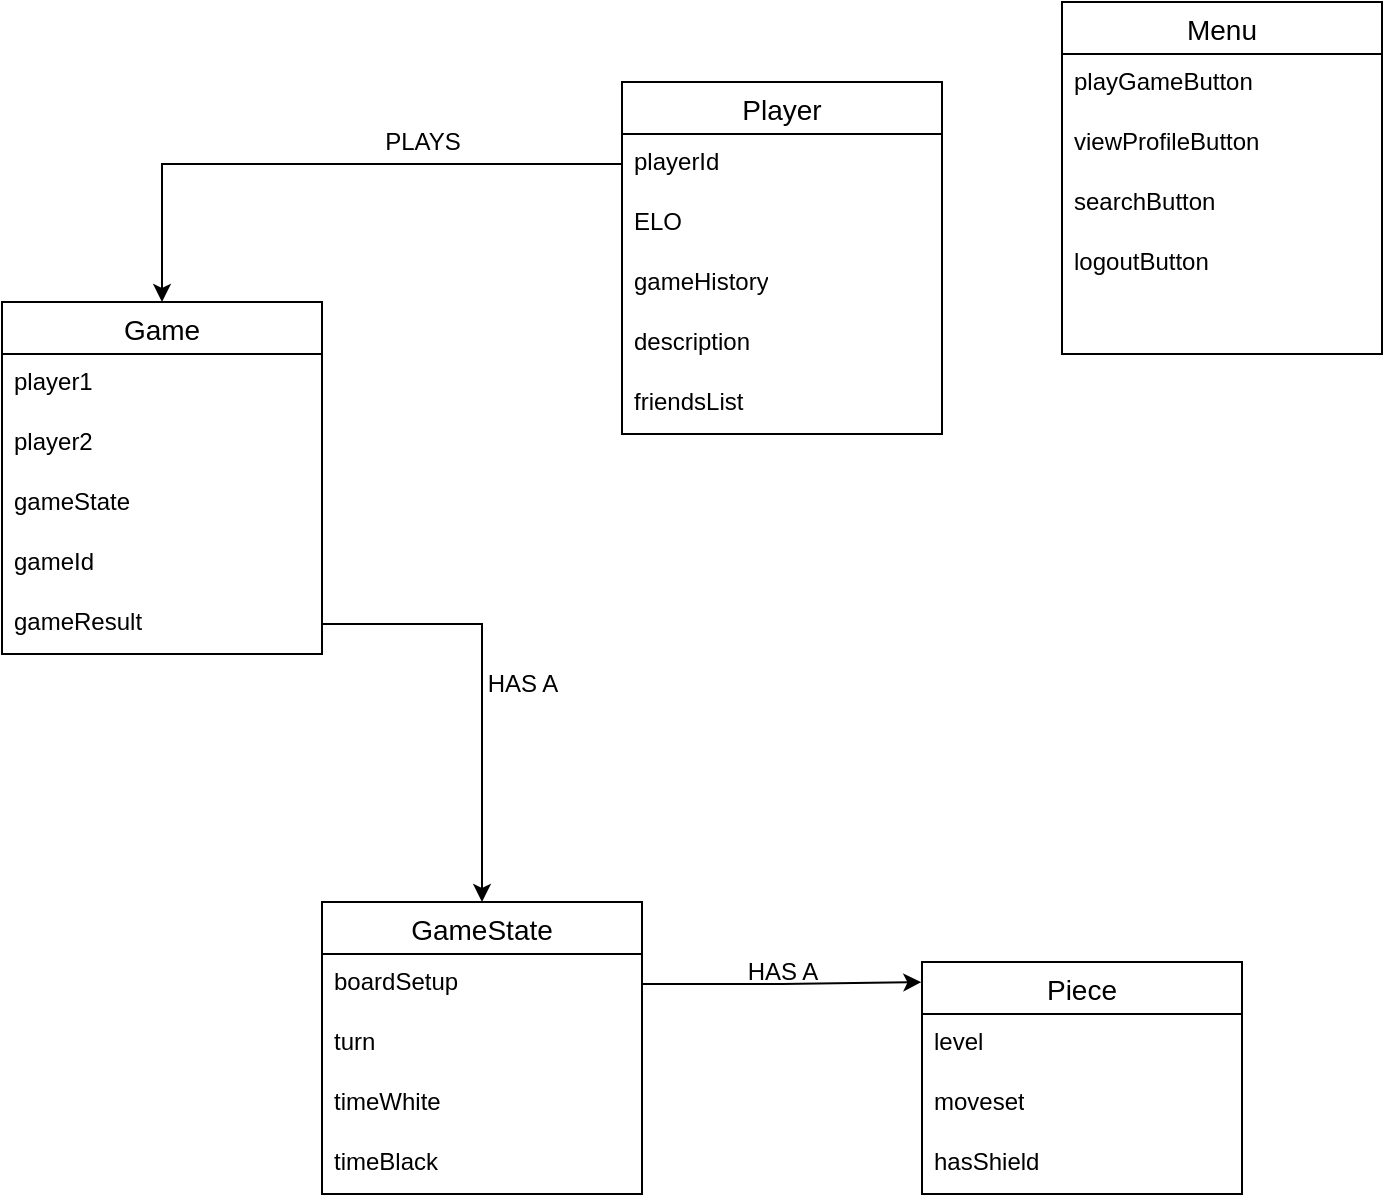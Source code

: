 <mxfile version="21.0.8" type="device"><diagram id="R2lEEEUBdFMjLlhIrx00" name="Page-1"><mxGraphModel dx="1050" dy="1673" grid="1" gridSize="10" guides="1" tooltips="1" connect="1" arrows="1" fold="1" page="1" pageScale="1" pageWidth="850" pageHeight="1100" math="0" shadow="0" extFonts="Permanent Marker^https://fonts.googleapis.com/css?family=Permanent+Marker"><root><mxCell id="0"/><mxCell id="1" parent="0"/><mxCell id="-gIlCm7LG5kkN_6kR6Ex-2" value="Game" style="swimlane;fontStyle=0;childLayout=stackLayout;horizontal=1;startSize=26;horizontalStack=0;resizeParent=1;resizeParentMax=0;resizeLast=0;collapsible=1;marginBottom=0;align=center;fontSize=14;" vertex="1" parent="1"><mxGeometry x="30" y="-910" width="160" height="176" as="geometry"/></mxCell><mxCell id="-gIlCm7LG5kkN_6kR6Ex-3" value="player1" style="text;strokeColor=none;fillColor=none;spacingLeft=4;spacingRight=4;overflow=hidden;rotatable=0;points=[[0,0.5],[1,0.5]];portConstraint=eastwest;fontSize=12;whiteSpace=wrap;html=1;" vertex="1" parent="-gIlCm7LG5kkN_6kR6Ex-2"><mxGeometry y="26" width="160" height="30" as="geometry"/></mxCell><mxCell id="-gIlCm7LG5kkN_6kR6Ex-4" value="player2" style="text;strokeColor=none;fillColor=none;spacingLeft=4;spacingRight=4;overflow=hidden;rotatable=0;points=[[0,0.5],[1,0.5]];portConstraint=eastwest;fontSize=12;whiteSpace=wrap;html=1;" vertex="1" parent="-gIlCm7LG5kkN_6kR6Ex-2"><mxGeometry y="56" width="160" height="30" as="geometry"/></mxCell><mxCell id="-gIlCm7LG5kkN_6kR6Ex-5" value="gameState" style="text;strokeColor=none;fillColor=none;spacingLeft=4;spacingRight=4;overflow=hidden;rotatable=0;points=[[0,0.5],[1,0.5]];portConstraint=eastwest;fontSize=12;whiteSpace=wrap;html=1;" vertex="1" parent="-gIlCm7LG5kkN_6kR6Ex-2"><mxGeometry y="86" width="160" height="30" as="geometry"/></mxCell><mxCell id="-gIlCm7LG5kkN_6kR6Ex-6" value="gameId" style="text;strokeColor=none;fillColor=none;spacingLeft=4;spacingRight=4;overflow=hidden;rotatable=0;points=[[0,0.5],[1,0.5]];portConstraint=eastwest;fontSize=12;whiteSpace=wrap;html=1;" vertex="1" parent="-gIlCm7LG5kkN_6kR6Ex-2"><mxGeometry y="116" width="160" height="30" as="geometry"/></mxCell><mxCell id="-gIlCm7LG5kkN_6kR6Ex-7" value="gameResult" style="text;strokeColor=none;fillColor=none;spacingLeft=4;spacingRight=4;overflow=hidden;rotatable=0;points=[[0,0.5],[1,0.5]];portConstraint=eastwest;fontSize=12;whiteSpace=wrap;html=1;" vertex="1" parent="-gIlCm7LG5kkN_6kR6Ex-2"><mxGeometry y="146" width="160" height="30" as="geometry"/></mxCell><mxCell id="-gIlCm7LG5kkN_6kR6Ex-21" value="GameState" style="swimlane;fontStyle=0;childLayout=stackLayout;horizontal=1;startSize=26;horizontalStack=0;resizeParent=1;resizeParentMax=0;resizeLast=0;collapsible=1;marginBottom=0;align=center;fontSize=14;" vertex="1" parent="1"><mxGeometry x="190" y="-610" width="160" height="146" as="geometry"/></mxCell><mxCell id="-gIlCm7LG5kkN_6kR6Ex-22" value="boardSetup" style="text;strokeColor=none;fillColor=none;spacingLeft=4;spacingRight=4;overflow=hidden;rotatable=0;points=[[0,0.5],[1,0.5]];portConstraint=eastwest;fontSize=12;whiteSpace=wrap;html=1;" vertex="1" parent="-gIlCm7LG5kkN_6kR6Ex-21"><mxGeometry y="26" width="160" height="30" as="geometry"/></mxCell><mxCell id="-gIlCm7LG5kkN_6kR6Ex-23" value="turn" style="text;strokeColor=none;fillColor=none;spacingLeft=4;spacingRight=4;overflow=hidden;rotatable=0;points=[[0,0.5],[1,0.5]];portConstraint=eastwest;fontSize=12;whiteSpace=wrap;html=1;" vertex="1" parent="-gIlCm7LG5kkN_6kR6Ex-21"><mxGeometry y="56" width="160" height="30" as="geometry"/></mxCell><mxCell id="-gIlCm7LG5kkN_6kR6Ex-24" value="timeWhite" style="text;strokeColor=none;fillColor=none;spacingLeft=4;spacingRight=4;overflow=hidden;rotatable=0;points=[[0,0.5],[1,0.5]];portConstraint=eastwest;fontSize=12;whiteSpace=wrap;html=1;" vertex="1" parent="-gIlCm7LG5kkN_6kR6Ex-21"><mxGeometry y="86" width="160" height="30" as="geometry"/></mxCell><mxCell id="-gIlCm7LG5kkN_6kR6Ex-25" value="timeBlack" style="text;strokeColor=none;fillColor=none;spacingLeft=4;spacingRight=4;overflow=hidden;rotatable=0;points=[[0,0.5],[1,0.5]];portConstraint=eastwest;fontSize=12;whiteSpace=wrap;html=1;" vertex="1" parent="-gIlCm7LG5kkN_6kR6Ex-21"><mxGeometry y="116" width="160" height="30" as="geometry"/></mxCell><mxCell id="-gIlCm7LG5kkN_6kR6Ex-26" style="edgeStyle=orthogonalEdgeStyle;rounded=0;orthogonalLoop=1;jettySize=auto;html=1;exitX=1;exitY=0.5;exitDx=0;exitDy=0;entryX=0.5;entryY=0;entryDx=0;entryDy=0;" edge="1" parent="1" source="-gIlCm7LG5kkN_6kR6Ex-7" target="-gIlCm7LG5kkN_6kR6Ex-21"><mxGeometry relative="1" as="geometry"/></mxCell><mxCell id="-gIlCm7LG5kkN_6kR6Ex-27" value="Piece" style="swimlane;fontStyle=0;childLayout=stackLayout;horizontal=1;startSize=26;horizontalStack=0;resizeParent=1;resizeParentMax=0;resizeLast=0;collapsible=1;marginBottom=0;align=center;fontSize=14;" vertex="1" parent="1"><mxGeometry x="490" y="-580" width="160" height="116" as="geometry"/></mxCell><mxCell id="-gIlCm7LG5kkN_6kR6Ex-28" value="level" style="text;strokeColor=none;fillColor=none;spacingLeft=4;spacingRight=4;overflow=hidden;rotatable=0;points=[[0,0.5],[1,0.5]];portConstraint=eastwest;fontSize=12;whiteSpace=wrap;html=1;" vertex="1" parent="-gIlCm7LG5kkN_6kR6Ex-27"><mxGeometry y="26" width="160" height="30" as="geometry"/></mxCell><mxCell id="-gIlCm7LG5kkN_6kR6Ex-29" value="moveset" style="text;strokeColor=none;fillColor=none;spacingLeft=4;spacingRight=4;overflow=hidden;rotatable=0;points=[[0,0.5],[1,0.5]];portConstraint=eastwest;fontSize=12;whiteSpace=wrap;html=1;" vertex="1" parent="-gIlCm7LG5kkN_6kR6Ex-27"><mxGeometry y="56" width="160" height="30" as="geometry"/></mxCell><mxCell id="-gIlCm7LG5kkN_6kR6Ex-30" value="hasShield" style="text;strokeColor=none;fillColor=none;spacingLeft=4;spacingRight=4;overflow=hidden;rotatable=0;points=[[0,0.5],[1,0.5]];portConstraint=eastwest;fontSize=12;whiteSpace=wrap;html=1;" vertex="1" parent="-gIlCm7LG5kkN_6kR6Ex-27"><mxGeometry y="86" width="160" height="30" as="geometry"/></mxCell><mxCell id="-gIlCm7LG5kkN_6kR6Ex-31" style="edgeStyle=orthogonalEdgeStyle;rounded=0;orthogonalLoop=1;jettySize=auto;html=1;exitX=1;exitY=0.5;exitDx=0;exitDy=0;entryX=-0.002;entryY=0.087;entryDx=0;entryDy=0;entryPerimeter=0;" edge="1" parent="1" source="-gIlCm7LG5kkN_6kR6Ex-22" target="-gIlCm7LG5kkN_6kR6Ex-27"><mxGeometry relative="1" as="geometry"/></mxCell><mxCell id="-gIlCm7LG5kkN_6kR6Ex-32" value="HAS A" style="text;html=1;align=center;verticalAlign=middle;resizable=0;points=[];autosize=1;strokeColor=none;fillColor=none;" vertex="1" parent="1"><mxGeometry x="260" y="-734" width="60" height="30" as="geometry"/></mxCell><mxCell id="-gIlCm7LG5kkN_6kR6Ex-33" value="HAS A" style="text;html=1;align=center;verticalAlign=middle;resizable=0;points=[];autosize=1;strokeColor=none;fillColor=none;" vertex="1" parent="1"><mxGeometry x="390" y="-590" width="60" height="30" as="geometry"/></mxCell><mxCell id="-gIlCm7LG5kkN_6kR6Ex-34" value="Player" style="swimlane;fontStyle=0;childLayout=stackLayout;horizontal=1;startSize=26;horizontalStack=0;resizeParent=1;resizeParentMax=0;resizeLast=0;collapsible=1;marginBottom=0;align=center;fontSize=14;" vertex="1" parent="1"><mxGeometry x="340" y="-1020" width="160" height="176" as="geometry"/></mxCell><mxCell id="-gIlCm7LG5kkN_6kR6Ex-35" value="playerId" style="text;strokeColor=none;fillColor=none;spacingLeft=4;spacingRight=4;overflow=hidden;rotatable=0;points=[[0,0.5],[1,0.5]];portConstraint=eastwest;fontSize=12;whiteSpace=wrap;html=1;" vertex="1" parent="-gIlCm7LG5kkN_6kR6Ex-34"><mxGeometry y="26" width="160" height="30" as="geometry"/></mxCell><mxCell id="-gIlCm7LG5kkN_6kR6Ex-36" value="ELO" style="text;strokeColor=none;fillColor=none;spacingLeft=4;spacingRight=4;overflow=hidden;rotatable=0;points=[[0,0.5],[1,0.5]];portConstraint=eastwest;fontSize=12;whiteSpace=wrap;html=1;" vertex="1" parent="-gIlCm7LG5kkN_6kR6Ex-34"><mxGeometry y="56" width="160" height="30" as="geometry"/></mxCell><mxCell id="-gIlCm7LG5kkN_6kR6Ex-39" value="gameHistory" style="text;strokeColor=none;fillColor=none;spacingLeft=4;spacingRight=4;overflow=hidden;rotatable=0;points=[[0,0.5],[1,0.5]];portConstraint=eastwest;fontSize=12;whiteSpace=wrap;html=1;" vertex="1" parent="-gIlCm7LG5kkN_6kR6Ex-34"><mxGeometry y="86" width="160" height="30" as="geometry"/></mxCell><mxCell id="-gIlCm7LG5kkN_6kR6Ex-38" value="description" style="text;strokeColor=none;fillColor=none;spacingLeft=4;spacingRight=4;overflow=hidden;rotatable=0;points=[[0,0.5],[1,0.5]];portConstraint=eastwest;fontSize=12;whiteSpace=wrap;html=1;" vertex="1" parent="-gIlCm7LG5kkN_6kR6Ex-34"><mxGeometry y="116" width="160" height="30" as="geometry"/></mxCell><mxCell id="-gIlCm7LG5kkN_6kR6Ex-37" value="friendsList" style="text;strokeColor=none;fillColor=none;spacingLeft=4;spacingRight=4;overflow=hidden;rotatable=0;points=[[0,0.5],[1,0.5]];portConstraint=eastwest;fontSize=12;whiteSpace=wrap;html=1;" vertex="1" parent="-gIlCm7LG5kkN_6kR6Ex-34"><mxGeometry y="146" width="160" height="30" as="geometry"/></mxCell><mxCell id="-gIlCm7LG5kkN_6kR6Ex-40" style="edgeStyle=orthogonalEdgeStyle;rounded=0;orthogonalLoop=1;jettySize=auto;html=1;exitX=0;exitY=0.5;exitDx=0;exitDy=0;entryX=0.5;entryY=0;entryDx=0;entryDy=0;" edge="1" parent="1" source="-gIlCm7LG5kkN_6kR6Ex-35" target="-gIlCm7LG5kkN_6kR6Ex-2"><mxGeometry relative="1" as="geometry"/></mxCell><mxCell id="-gIlCm7LG5kkN_6kR6Ex-41" value="PLAYS" style="text;html=1;align=center;verticalAlign=middle;resizable=0;points=[];autosize=1;strokeColor=none;fillColor=none;" vertex="1" parent="1"><mxGeometry x="210" y="-1005" width="60" height="30" as="geometry"/></mxCell><mxCell id="-gIlCm7LG5kkN_6kR6Ex-42" value="Menu" style="swimlane;fontStyle=0;childLayout=stackLayout;horizontal=1;startSize=26;horizontalStack=0;resizeParent=1;resizeParentMax=0;resizeLast=0;collapsible=1;marginBottom=0;align=center;fontSize=14;" vertex="1" parent="1"><mxGeometry x="560" y="-1060" width="160" height="176" as="geometry"/></mxCell><mxCell id="-gIlCm7LG5kkN_6kR6Ex-43" value="playGameButton" style="text;strokeColor=none;fillColor=none;spacingLeft=4;spacingRight=4;overflow=hidden;rotatable=0;points=[[0,0.5],[1,0.5]];portConstraint=eastwest;fontSize=12;whiteSpace=wrap;html=1;" vertex="1" parent="-gIlCm7LG5kkN_6kR6Ex-42"><mxGeometry y="26" width="160" height="30" as="geometry"/></mxCell><mxCell id="-gIlCm7LG5kkN_6kR6Ex-44" value="viewProfileButton" style="text;strokeColor=none;fillColor=none;spacingLeft=4;spacingRight=4;overflow=hidden;rotatable=0;points=[[0,0.5],[1,0.5]];portConstraint=eastwest;fontSize=12;whiteSpace=wrap;html=1;" vertex="1" parent="-gIlCm7LG5kkN_6kR6Ex-42"><mxGeometry y="56" width="160" height="30" as="geometry"/></mxCell><mxCell id="-gIlCm7LG5kkN_6kR6Ex-45" value="searchButton" style="text;strokeColor=none;fillColor=none;spacingLeft=4;spacingRight=4;overflow=hidden;rotatable=0;points=[[0,0.5],[1,0.5]];portConstraint=eastwest;fontSize=12;whiteSpace=wrap;html=1;" vertex="1" parent="-gIlCm7LG5kkN_6kR6Ex-42"><mxGeometry y="86" width="160" height="30" as="geometry"/></mxCell><mxCell id="-gIlCm7LG5kkN_6kR6Ex-46" value="logoutButton" style="text;strokeColor=none;fillColor=none;spacingLeft=4;spacingRight=4;overflow=hidden;rotatable=0;points=[[0,0.5],[1,0.5]];portConstraint=eastwest;fontSize=12;whiteSpace=wrap;html=1;" vertex="1" parent="-gIlCm7LG5kkN_6kR6Ex-42"><mxGeometry y="116" width="160" height="30" as="geometry"/></mxCell><mxCell id="-gIlCm7LG5kkN_6kR6Ex-47" style="text;strokeColor=none;fillColor=none;spacingLeft=4;spacingRight=4;overflow=hidden;rotatable=0;points=[[0,0.5],[1,0.5]];portConstraint=eastwest;fontSize=12;whiteSpace=wrap;html=1;" vertex="1" parent="-gIlCm7LG5kkN_6kR6Ex-42"><mxGeometry y="146" width="160" height="30" as="geometry"/></mxCell></root></mxGraphModel></diagram></mxfile>
